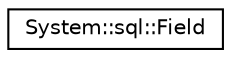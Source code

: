 digraph G
{
  edge [fontname="Helvetica",fontsize="10",labelfontname="Helvetica",labelfontsize="10"];
  node [fontname="Helvetica",fontsize="10",shape=record];
  rankdir="LR";
  Node1 [label="System::sql::Field",height=0.2,width=0.4,color="black", fillcolor="white", style="filled",URL="$class_system_1_1sql_1_1_field.html"];
}
